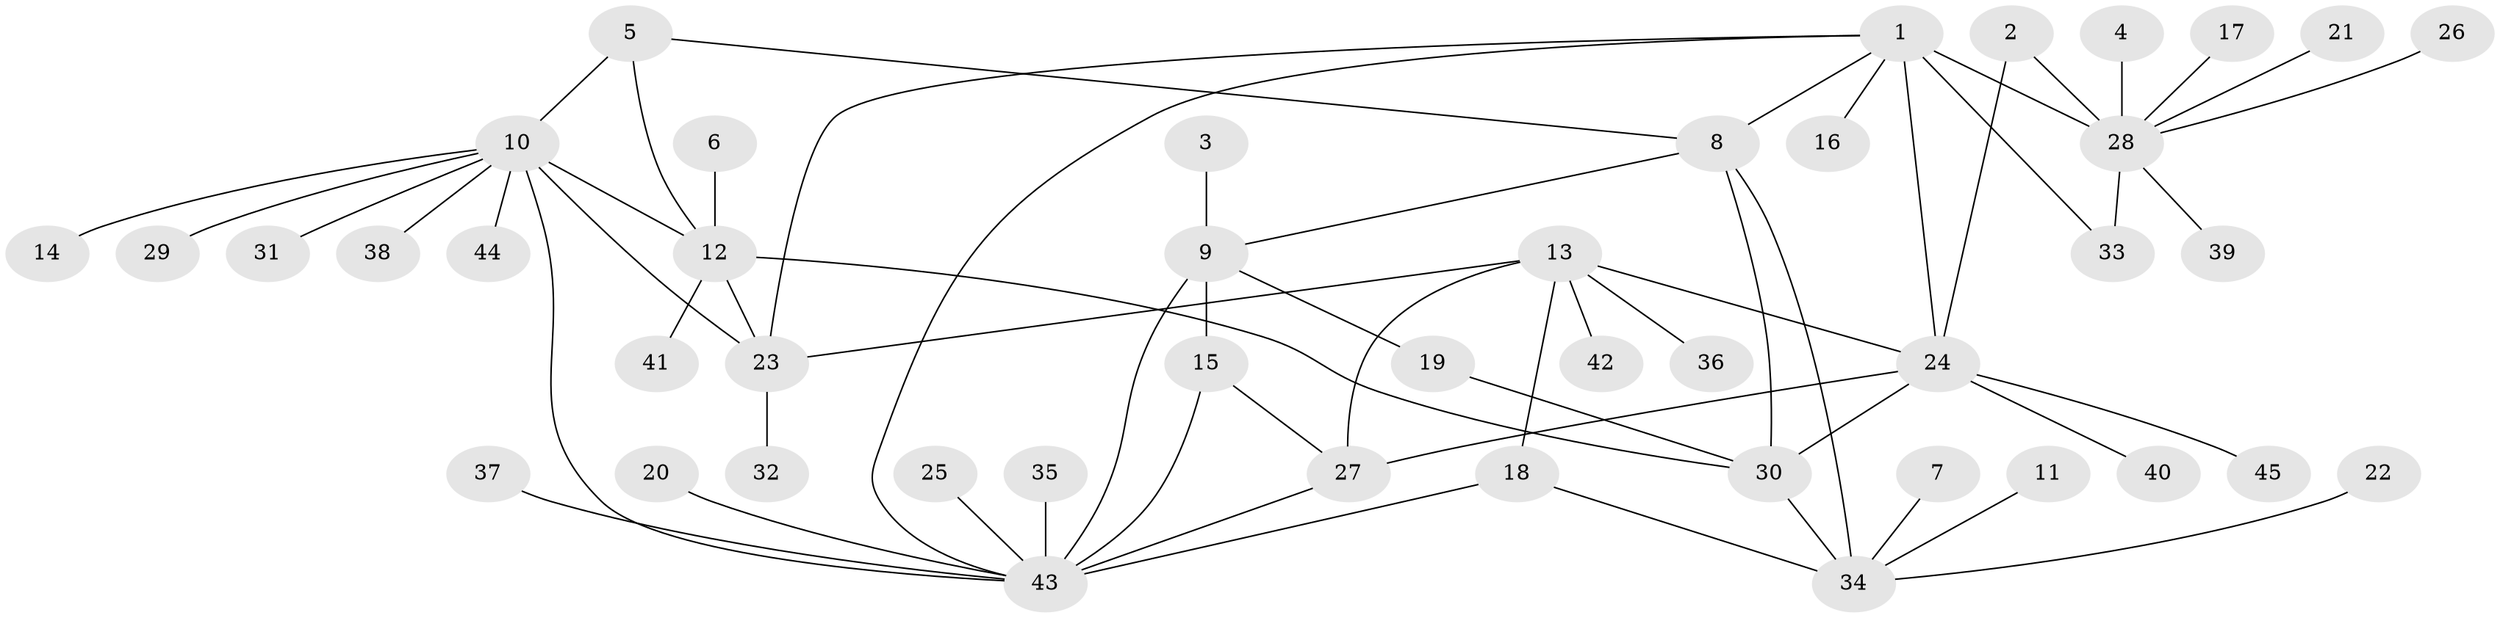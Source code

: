 // original degree distribution, {5: 0.07865168539325842, 11: 0.011235955056179775, 6: 0.02247191011235955, 4: 0.02247191011235955, 7: 0.02247191011235955, 10: 0.011235955056179775, 13: 0.011235955056179775, 8: 0.033707865168539325, 12: 0.011235955056179775, 2: 0.15730337078651685, 1: 0.5617977528089888, 3: 0.056179775280898875}
// Generated by graph-tools (version 1.1) at 2025/02/03/09/25 03:02:50]
// undirected, 45 vertices, 62 edges
graph export_dot {
graph [start="1"]
  node [color=gray90,style=filled];
  1;
  2;
  3;
  4;
  5;
  6;
  7;
  8;
  9;
  10;
  11;
  12;
  13;
  14;
  15;
  16;
  17;
  18;
  19;
  20;
  21;
  22;
  23;
  24;
  25;
  26;
  27;
  28;
  29;
  30;
  31;
  32;
  33;
  34;
  35;
  36;
  37;
  38;
  39;
  40;
  41;
  42;
  43;
  44;
  45;
  1 -- 8 [weight=1.0];
  1 -- 16 [weight=1.0];
  1 -- 23 [weight=1.0];
  1 -- 24 [weight=1.0];
  1 -- 28 [weight=2.0];
  1 -- 33 [weight=2.0];
  1 -- 43 [weight=1.0];
  2 -- 24 [weight=1.0];
  2 -- 28 [weight=1.0];
  3 -- 9 [weight=1.0];
  4 -- 28 [weight=1.0];
  5 -- 8 [weight=1.0];
  5 -- 10 [weight=1.0];
  5 -- 12 [weight=1.0];
  6 -- 12 [weight=1.0];
  7 -- 34 [weight=1.0];
  8 -- 9 [weight=1.0];
  8 -- 30 [weight=1.0];
  8 -- 34 [weight=2.0];
  9 -- 15 [weight=2.0];
  9 -- 19 [weight=1.0];
  9 -- 43 [weight=2.0];
  10 -- 12 [weight=1.0];
  10 -- 14 [weight=1.0];
  10 -- 23 [weight=2.0];
  10 -- 29 [weight=1.0];
  10 -- 31 [weight=1.0];
  10 -- 38 [weight=1.0];
  10 -- 43 [weight=1.0];
  10 -- 44 [weight=1.0];
  11 -- 34 [weight=1.0];
  12 -- 23 [weight=2.0];
  12 -- 30 [weight=1.0];
  12 -- 41 [weight=1.0];
  13 -- 18 [weight=1.0];
  13 -- 23 [weight=1.0];
  13 -- 24 [weight=2.0];
  13 -- 27 [weight=2.0];
  13 -- 36 [weight=1.0];
  13 -- 42 [weight=1.0];
  15 -- 27 [weight=1.0];
  15 -- 43 [weight=1.0];
  17 -- 28 [weight=1.0];
  18 -- 34 [weight=1.0];
  18 -- 43 [weight=1.0];
  19 -- 30 [weight=1.0];
  20 -- 43 [weight=1.0];
  21 -- 28 [weight=1.0];
  22 -- 34 [weight=1.0];
  23 -- 32 [weight=1.0];
  24 -- 27 [weight=1.0];
  24 -- 30 [weight=1.0];
  24 -- 40 [weight=1.0];
  24 -- 45 [weight=1.0];
  25 -- 43 [weight=1.0];
  26 -- 28 [weight=1.0];
  27 -- 43 [weight=1.0];
  28 -- 33 [weight=1.0];
  28 -- 39 [weight=1.0];
  30 -- 34 [weight=2.0];
  35 -- 43 [weight=1.0];
  37 -- 43 [weight=1.0];
}

